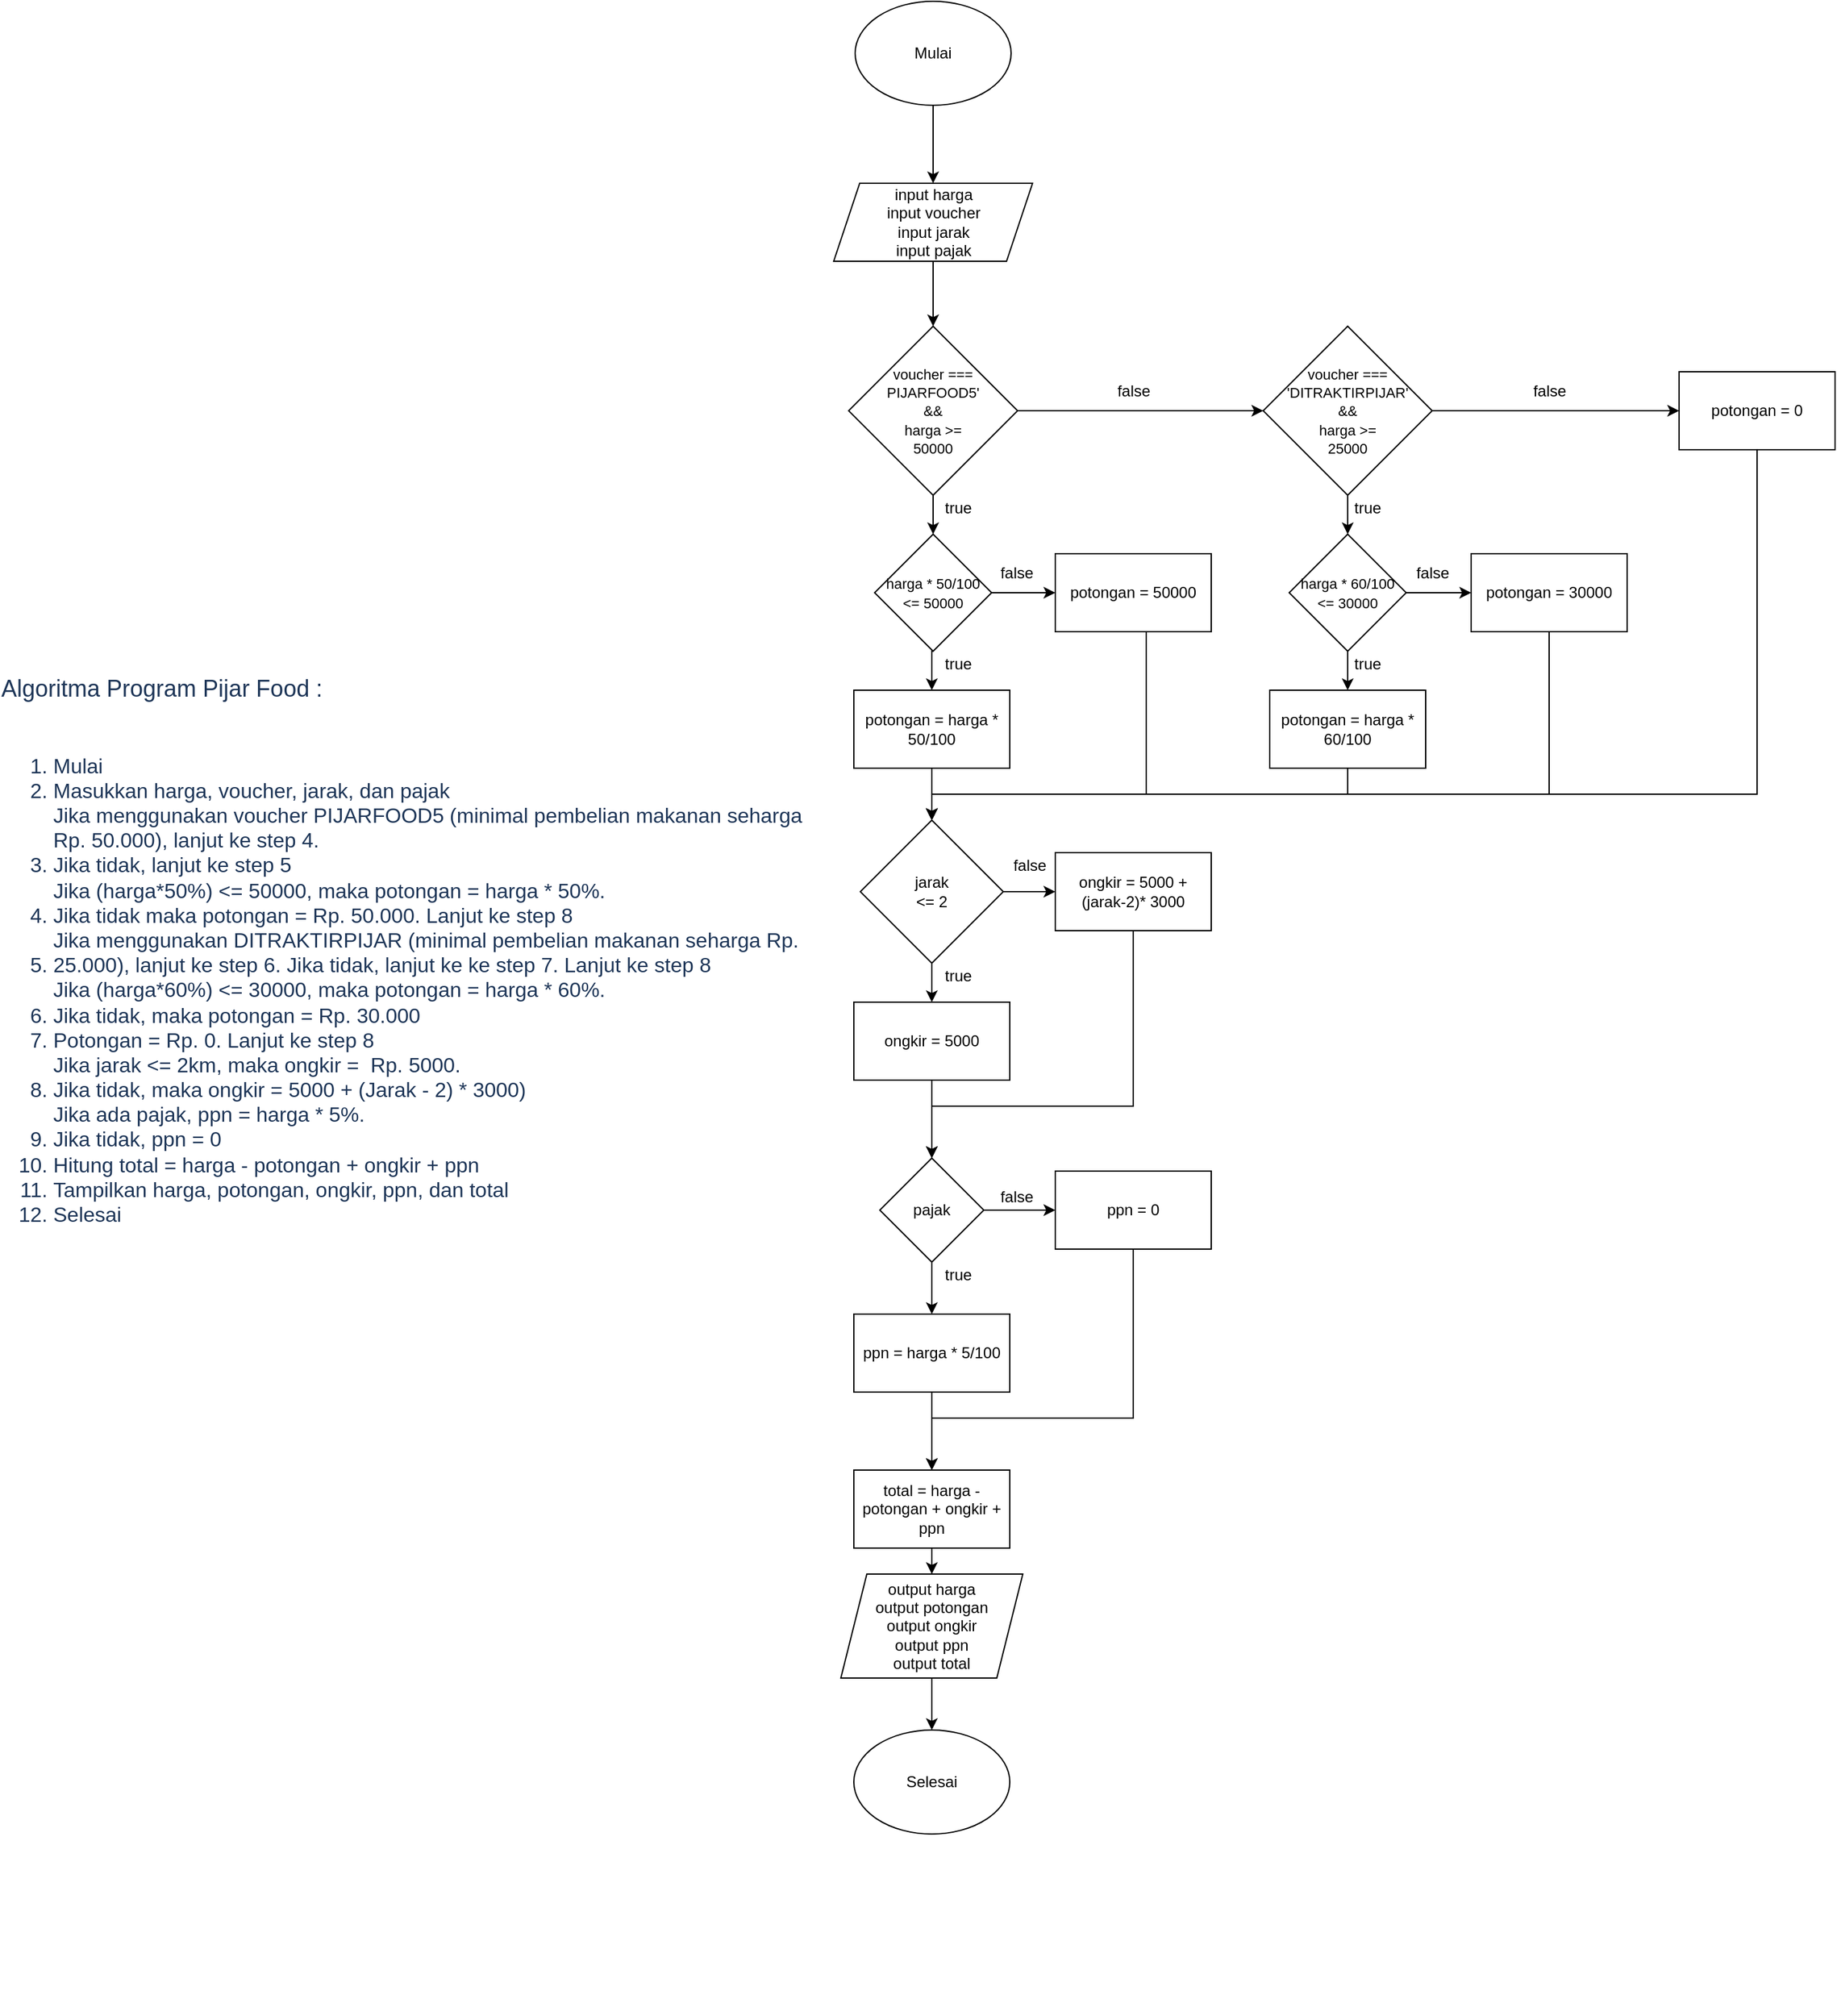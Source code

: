 <mxfile version="17.4.3" type="device"><diagram id="ayNx-qHVE-91CDlAzlWr" name="Page-1"><mxGraphModel dx="1422" dy="1585" grid="1" gridSize="10" guides="1" tooltips="1" connect="1" arrows="1" fold="1" page="1" pageScale="1" pageWidth="1169" pageHeight="827" math="0" shadow="0"><root><mxCell id="0"/><mxCell id="1" parent="0"/><mxCell id="_VPpCCo35sZyJUc69u5X-4" style="edgeStyle=orthogonalEdgeStyle;rounded=0;orthogonalLoop=1;jettySize=auto;html=1;exitX=0.5;exitY=1;exitDx=0;exitDy=0;labelBackgroundColor=#F1FAEE;fontColor=#1D3557;shadow=0;" edge="1" parent="1" source="_VPpCCo35sZyJUc69u5X-5" target="_VPpCCo35sZyJUc69u5X-8"><mxGeometry relative="1" as="geometry"/></mxCell><mxCell id="_VPpCCo35sZyJUc69u5X-5" value="input harga&lt;br&gt;input voucher&lt;br&gt;input jarak&lt;br&gt;input pajak" style="shape=parallelogram;perimeter=parallelogramPerimeter;whiteSpace=wrap;html=1;fixedSize=1;shadow=0;" vertex="1" parent="1"><mxGeometry x="751.5" y="-130" width="153" height="60" as="geometry"/></mxCell><mxCell id="_VPpCCo35sZyJUc69u5X-6" style="edgeStyle=orthogonalEdgeStyle;rounded=0;orthogonalLoop=1;jettySize=auto;html=1;exitX=0.5;exitY=1;exitDx=0;exitDy=0;labelBackgroundColor=#F1FAEE;fontColor=#1D3557;shadow=0;" edge="1" parent="1" source="_VPpCCo35sZyJUc69u5X-8" target="_VPpCCo35sZyJUc69u5X-11"><mxGeometry relative="1" as="geometry"/></mxCell><mxCell id="_VPpCCo35sZyJUc69u5X-7" style="edgeStyle=orthogonalEdgeStyle;rounded=0;orthogonalLoop=1;jettySize=auto;html=1;exitX=1;exitY=0.5;exitDx=0;exitDy=0;entryX=0;entryY=0.5;entryDx=0;entryDy=0;labelBackgroundColor=#F1FAEE;fontColor=#1D3557;shadow=0;" edge="1" parent="1" source="_VPpCCo35sZyJUc69u5X-8" target="_VPpCCo35sZyJUc69u5X-18"><mxGeometry relative="1" as="geometry"/></mxCell><mxCell id="_VPpCCo35sZyJUc69u5X-8" value="&lt;font style=&quot;font-size: 11px&quot;&gt;voucher ===&lt;br&gt;PIJARFOOD5'&lt;br&gt;&amp;amp;&amp;amp;&lt;br&gt;harga &amp;gt;=&lt;br&gt;50000&lt;/font&gt;" style="rhombus;whiteSpace=wrap;html=1;shadow=0;" vertex="1" parent="1"><mxGeometry x="763" y="-20" width="130" height="130" as="geometry"/></mxCell><mxCell id="_VPpCCo35sZyJUc69u5X-9" style="edgeStyle=orthogonalEdgeStyle;rounded=0;orthogonalLoop=1;jettySize=auto;html=1;exitX=0.5;exitY=1;exitDx=0;exitDy=0;entryX=0.5;entryY=0;entryDx=0;entryDy=0;labelBackgroundColor=#F1FAEE;fontColor=#1D3557;shadow=0;" edge="1" parent="1" source="_VPpCCo35sZyJUc69u5X-11" target="_VPpCCo35sZyJUc69u5X-13"><mxGeometry relative="1" as="geometry"/></mxCell><mxCell id="_VPpCCo35sZyJUc69u5X-10" style="edgeStyle=orthogonalEdgeStyle;rounded=0;orthogonalLoop=1;jettySize=auto;html=1;exitX=1;exitY=0.5;exitDx=0;exitDy=0;labelBackgroundColor=#F1FAEE;fontColor=#1D3557;shadow=0;" edge="1" parent="1" source="_VPpCCo35sZyJUc69u5X-11" target="_VPpCCo35sZyJUc69u5X-15"><mxGeometry relative="1" as="geometry"/></mxCell><mxCell id="_VPpCCo35sZyJUc69u5X-11" value="&lt;font style=&quot;font-size: 11px&quot;&gt;harga * 50/100 &amp;lt;= 50000&lt;/font&gt;" style="rhombus;whiteSpace=wrap;html=1;shadow=0;" vertex="1" parent="1"><mxGeometry x="783" y="140" width="90" height="90" as="geometry"/></mxCell><mxCell id="_VPpCCo35sZyJUc69u5X-12" style="edgeStyle=orthogonalEdgeStyle;rounded=0;orthogonalLoop=1;jettySize=auto;html=1;exitX=0.5;exitY=1;exitDx=0;exitDy=0;entryX=0.5;entryY=0;entryDx=0;entryDy=0;labelBackgroundColor=#F1FAEE;fontColor=#1D3557;shadow=0;" edge="1" parent="1" source="_VPpCCo35sZyJUc69u5X-13" target="_VPpCCo35sZyJUc69u5X-37"><mxGeometry relative="1" as="geometry"/></mxCell><mxCell id="_VPpCCo35sZyJUc69u5X-13" value="potongan = harga * 50/100" style="whiteSpace=wrap;html=1;rounded=0;shadow=0;" vertex="1" parent="1"><mxGeometry x="767" y="260" width="120" height="60" as="geometry"/></mxCell><mxCell id="_VPpCCo35sZyJUc69u5X-14" style="edgeStyle=orthogonalEdgeStyle;rounded=0;orthogonalLoop=1;jettySize=auto;html=1;exitX=0.5;exitY=1;exitDx=0;exitDy=0;labelBackgroundColor=#F1FAEE;fontColor=#1D3557;shadow=0;" edge="1" parent="1" source="_VPpCCo35sZyJUc69u5X-15" target="_VPpCCo35sZyJUc69u5X-37"><mxGeometry relative="1" as="geometry"><Array as="points"><mxPoint x="992" y="340"/><mxPoint x="827" y="340"/></Array></mxGeometry></mxCell><mxCell id="_VPpCCo35sZyJUc69u5X-15" value="potongan = 50000" style="whiteSpace=wrap;html=1;rounded=0;shadow=0;" vertex="1" parent="1"><mxGeometry x="922" y="155" width="120" height="60" as="geometry"/></mxCell><mxCell id="_VPpCCo35sZyJUc69u5X-16" style="edgeStyle=orthogonalEdgeStyle;rounded=0;orthogonalLoop=1;jettySize=auto;html=1;exitX=0.5;exitY=1;exitDx=0;exitDy=0;entryX=0.5;entryY=0;entryDx=0;entryDy=0;labelBackgroundColor=#F1FAEE;fontColor=#1D3557;shadow=0;" edge="1" parent="1" source="_VPpCCo35sZyJUc69u5X-18" target="_VPpCCo35sZyJUc69u5X-21"><mxGeometry relative="1" as="geometry"/></mxCell><mxCell id="_VPpCCo35sZyJUc69u5X-17" style="edgeStyle=orthogonalEdgeStyle;rounded=0;orthogonalLoop=1;jettySize=auto;html=1;exitX=1;exitY=0.5;exitDx=0;exitDy=0;labelBackgroundColor=#F1FAEE;fontColor=#1D3557;shadow=0;" edge="1" parent="1" source="_VPpCCo35sZyJUc69u5X-18" target="_VPpCCo35sZyJUc69u5X-33"><mxGeometry relative="1" as="geometry"/></mxCell><mxCell id="_VPpCCo35sZyJUc69u5X-18" value="&lt;font style=&quot;font-size: 11px&quot;&gt;voucher ===&lt;br&gt;'DITRAKTIRPIJAR'&lt;br&gt;&amp;amp;&amp;amp;&lt;br&gt;harga &amp;gt;=&lt;br&gt;25000&lt;/font&gt;" style="rhombus;whiteSpace=wrap;html=1;shadow=0;" vertex="1" parent="1"><mxGeometry x="1082" y="-20" width="130" height="130" as="geometry"/></mxCell><mxCell id="_VPpCCo35sZyJUc69u5X-19" style="edgeStyle=orthogonalEdgeStyle;rounded=0;orthogonalLoop=1;jettySize=auto;html=1;exitX=0.5;exitY=1;exitDx=0;exitDy=0;entryX=0.5;entryY=0;entryDx=0;entryDy=0;labelBackgroundColor=#F1FAEE;fontColor=#1D3557;shadow=0;" edge="1" parent="1" source="_VPpCCo35sZyJUc69u5X-21" target="_VPpCCo35sZyJUc69u5X-23"><mxGeometry relative="1" as="geometry"/></mxCell><mxCell id="_VPpCCo35sZyJUc69u5X-20" style="edgeStyle=orthogonalEdgeStyle;rounded=0;orthogonalLoop=1;jettySize=auto;html=1;exitX=1;exitY=0.5;exitDx=0;exitDy=0;labelBackgroundColor=#F1FAEE;fontColor=#1D3557;shadow=0;" edge="1" parent="1" source="_VPpCCo35sZyJUc69u5X-21" target="_VPpCCo35sZyJUc69u5X-25"><mxGeometry relative="1" as="geometry"/></mxCell><mxCell id="_VPpCCo35sZyJUc69u5X-21" value="&lt;font style=&quot;font-size: 11px&quot;&gt;harga * 60/100 &amp;lt;= 30000&lt;/font&gt;" style="rhombus;whiteSpace=wrap;html=1;shadow=0;" vertex="1" parent="1"><mxGeometry x="1102" y="140" width="90" height="90" as="geometry"/></mxCell><mxCell id="_VPpCCo35sZyJUc69u5X-22" style="edgeStyle=orthogonalEdgeStyle;rounded=0;orthogonalLoop=1;jettySize=auto;html=1;exitX=0.5;exitY=1;exitDx=0;exitDy=0;labelBackgroundColor=#F1FAEE;fontColor=#1D3557;shadow=0;" edge="1" parent="1" source="_VPpCCo35sZyJUc69u5X-23" target="_VPpCCo35sZyJUc69u5X-37"><mxGeometry relative="1" as="geometry"/></mxCell><mxCell id="_VPpCCo35sZyJUc69u5X-23" value="potongan = harga * 60/100" style="whiteSpace=wrap;html=1;rounded=0;shadow=0;" vertex="1" parent="1"><mxGeometry x="1087" y="260" width="120" height="60" as="geometry"/></mxCell><mxCell id="_VPpCCo35sZyJUc69u5X-24" style="edgeStyle=orthogonalEdgeStyle;rounded=0;orthogonalLoop=1;jettySize=auto;html=1;exitX=0.5;exitY=1;exitDx=0;exitDy=0;labelBackgroundColor=#F1FAEE;fontColor=#1D3557;shadow=0;" edge="1" parent="1" source="_VPpCCo35sZyJUc69u5X-25" target="_VPpCCo35sZyJUc69u5X-37"><mxGeometry relative="1" as="geometry"><Array as="points"><mxPoint x="1302" y="340"/><mxPoint x="827" y="340"/></Array></mxGeometry></mxCell><mxCell id="_VPpCCo35sZyJUc69u5X-25" value="potongan = 30000" style="whiteSpace=wrap;html=1;rounded=0;shadow=0;" vertex="1" parent="1"><mxGeometry x="1242" y="155" width="120" height="60" as="geometry"/></mxCell><mxCell id="_VPpCCo35sZyJUc69u5X-26" value="true" style="text;html=1;align=center;verticalAlign=middle;resizable=0;points=[];autosize=1;shadow=0;" vertex="1" parent="1"><mxGeometry x="827" y="110" width="40" height="20" as="geometry"/></mxCell><mxCell id="_VPpCCo35sZyJUc69u5X-27" value="true" style="text;html=1;align=center;verticalAlign=middle;resizable=0;points=[];autosize=1;shadow=0;" vertex="1" parent="1"><mxGeometry x="827" y="230" width="40" height="20" as="geometry"/></mxCell><mxCell id="_VPpCCo35sZyJUc69u5X-28" value="false" style="text;html=1;align=center;verticalAlign=middle;resizable=0;points=[];autosize=1;shadow=0;" vertex="1" parent="1"><mxGeometry x="962" y="20" width="40" height="20" as="geometry"/></mxCell><mxCell id="_VPpCCo35sZyJUc69u5X-29" value="false" style="text;html=1;align=center;verticalAlign=middle;resizable=0;points=[];autosize=1;shadow=0;" vertex="1" parent="1"><mxGeometry x="872" y="160" width="40" height="20" as="geometry"/></mxCell><mxCell id="_VPpCCo35sZyJUc69u5X-30" value="true" style="text;html=1;align=center;verticalAlign=middle;resizable=0;points=[];autosize=1;shadow=0;" vertex="1" parent="1"><mxGeometry x="1142" y="110" width="40" height="20" as="geometry"/></mxCell><mxCell id="_VPpCCo35sZyJUc69u5X-31" value="true" style="text;html=1;align=center;verticalAlign=middle;resizable=0;points=[];autosize=1;shadow=0;" vertex="1" parent="1"><mxGeometry x="1142" y="230" width="40" height="20" as="geometry"/></mxCell><mxCell id="_VPpCCo35sZyJUc69u5X-32" style="edgeStyle=orthogonalEdgeStyle;rounded=0;orthogonalLoop=1;jettySize=auto;html=1;exitX=0.5;exitY=1;exitDx=0;exitDy=0;entryX=0.5;entryY=0;entryDx=0;entryDy=0;labelBackgroundColor=#F1FAEE;fontColor=#1D3557;shadow=0;" edge="1" parent="1" source="_VPpCCo35sZyJUc69u5X-33" target="_VPpCCo35sZyJUc69u5X-37"><mxGeometry relative="1" as="geometry"><Array as="points"><mxPoint x="1462" y="340"/><mxPoint x="827" y="340"/></Array></mxGeometry></mxCell><mxCell id="_VPpCCo35sZyJUc69u5X-33" value="potongan = 0" style="whiteSpace=wrap;html=1;rounded=0;shadow=0;" vertex="1" parent="1"><mxGeometry x="1402" y="15" width="120" height="60" as="geometry"/></mxCell><mxCell id="_VPpCCo35sZyJUc69u5X-34" value="false" style="text;html=1;align=center;verticalAlign=middle;resizable=0;points=[];autosize=1;shadow=0;" vertex="1" parent="1"><mxGeometry x="1282" y="20" width="40" height="20" as="geometry"/></mxCell><mxCell id="_VPpCCo35sZyJUc69u5X-35" style="edgeStyle=orthogonalEdgeStyle;rounded=0;orthogonalLoop=1;jettySize=auto;html=1;exitX=0.5;exitY=1;exitDx=0;exitDy=0;entryX=0.5;entryY=0;entryDx=0;entryDy=0;labelBackgroundColor=#F1FAEE;fontColor=#1D3557;shadow=0;" edge="1" parent="1" source="_VPpCCo35sZyJUc69u5X-37" target="_VPpCCo35sZyJUc69u5X-39"><mxGeometry relative="1" as="geometry"/></mxCell><mxCell id="_VPpCCo35sZyJUc69u5X-36" style="edgeStyle=orthogonalEdgeStyle;rounded=0;orthogonalLoop=1;jettySize=auto;html=1;exitX=1;exitY=0.5;exitDx=0;exitDy=0;entryX=0;entryY=0.5;entryDx=0;entryDy=0;labelBackgroundColor=#F1FAEE;fontColor=#1D3557;shadow=0;" edge="1" parent="1" source="_VPpCCo35sZyJUc69u5X-37" target="_VPpCCo35sZyJUc69u5X-43"><mxGeometry relative="1" as="geometry"/></mxCell><mxCell id="_VPpCCo35sZyJUc69u5X-37" value="jarak&lt;br&gt;&amp;lt;= 2" style="rhombus;whiteSpace=wrap;html=1;rounded=0;sketch=0;shadow=0;" vertex="1" parent="1"><mxGeometry x="772" y="360" width="110" height="110" as="geometry"/></mxCell><mxCell id="_VPpCCo35sZyJUc69u5X-38" style="edgeStyle=orthogonalEdgeStyle;rounded=0;orthogonalLoop=1;jettySize=auto;html=1;exitX=0.5;exitY=1;exitDx=0;exitDy=0;labelBackgroundColor=#F1FAEE;fontColor=#1D3557;shadow=0;" edge="1" parent="1" source="_VPpCCo35sZyJUc69u5X-39" target="_VPpCCo35sZyJUc69u5X-47"><mxGeometry relative="1" as="geometry"/></mxCell><mxCell id="_VPpCCo35sZyJUc69u5X-39" value="ongkir = 5000" style="rounded=0;whiteSpace=wrap;html=1;sketch=0;shadow=0;" vertex="1" parent="1"><mxGeometry x="767" y="500" width="120" height="60" as="geometry"/></mxCell><mxCell id="_VPpCCo35sZyJUc69u5X-40" value="true" style="text;html=1;align=center;verticalAlign=middle;resizable=0;points=[];autosize=1;shadow=0;" vertex="1" parent="1"><mxGeometry x="827" y="470" width="40" height="20" as="geometry"/></mxCell><mxCell id="_VPpCCo35sZyJUc69u5X-41" value="false" style="text;html=1;align=center;verticalAlign=middle;resizable=0;points=[];autosize=1;shadow=0;" vertex="1" parent="1"><mxGeometry x="1192" y="160" width="40" height="20" as="geometry"/></mxCell><mxCell id="_VPpCCo35sZyJUc69u5X-42" style="edgeStyle=orthogonalEdgeStyle;rounded=0;orthogonalLoop=1;jettySize=auto;html=1;exitX=0.5;exitY=1;exitDx=0;exitDy=0;entryX=0.5;entryY=0;entryDx=0;entryDy=0;labelBackgroundColor=#F1FAEE;fontColor=#1D3557;shadow=0;" edge="1" parent="1" source="_VPpCCo35sZyJUc69u5X-43" target="_VPpCCo35sZyJUc69u5X-47"><mxGeometry relative="1" as="geometry"><Array as="points"><mxPoint x="982" y="580"/></Array></mxGeometry></mxCell><mxCell id="_VPpCCo35sZyJUc69u5X-43" value="ongkir = 5000 + (jarak-2)* 3000" style="rounded=0;whiteSpace=wrap;html=1;sketch=0;shadow=0;" vertex="1" parent="1"><mxGeometry x="922" y="385" width="120" height="60" as="geometry"/></mxCell><mxCell id="_VPpCCo35sZyJUc69u5X-44" value="false" style="text;html=1;align=center;verticalAlign=middle;resizable=0;points=[];autosize=1;shadow=0;" vertex="1" parent="1"><mxGeometry x="882" y="385" width="40" height="20" as="geometry"/></mxCell><mxCell id="_VPpCCo35sZyJUc69u5X-45" style="edgeStyle=orthogonalEdgeStyle;rounded=0;orthogonalLoop=1;jettySize=auto;html=1;exitX=0.5;exitY=1;exitDx=0;exitDy=0;labelBackgroundColor=#F1FAEE;fontColor=#1D3557;shadow=0;" edge="1" parent="1" source="_VPpCCo35sZyJUc69u5X-47" target="_VPpCCo35sZyJUc69u5X-49"><mxGeometry relative="1" as="geometry"/></mxCell><mxCell id="_VPpCCo35sZyJUc69u5X-46" style="edgeStyle=orthogonalEdgeStyle;rounded=0;orthogonalLoop=1;jettySize=auto;html=1;exitX=1;exitY=0.5;exitDx=0;exitDy=0;entryX=0;entryY=0.5;entryDx=0;entryDy=0;labelBackgroundColor=#F1FAEE;fontColor=#1D3557;shadow=0;" edge="1" parent="1" source="_VPpCCo35sZyJUc69u5X-47" target="_VPpCCo35sZyJUc69u5X-52"><mxGeometry relative="1" as="geometry"/></mxCell><mxCell id="_VPpCCo35sZyJUc69u5X-47" value="pajak" style="rhombus;whiteSpace=wrap;html=1;rounded=0;sketch=0;shadow=0;" vertex="1" parent="1"><mxGeometry x="787" y="620" width="80" height="80" as="geometry"/></mxCell><mxCell id="_VPpCCo35sZyJUc69u5X-48" style="edgeStyle=orthogonalEdgeStyle;rounded=0;orthogonalLoop=1;jettySize=auto;html=1;exitX=0.5;exitY=1;exitDx=0;exitDy=0;entryX=0.5;entryY=0;entryDx=0;entryDy=0;labelBackgroundColor=#F1FAEE;fontColor=#1D3557;shadow=0;" edge="1" parent="1" source="_VPpCCo35sZyJUc69u5X-49" target="_VPpCCo35sZyJUc69u5X-55"><mxGeometry relative="1" as="geometry"/></mxCell><mxCell id="_VPpCCo35sZyJUc69u5X-49" value="ppn = harga * 5/100" style="rounded=0;whiteSpace=wrap;html=1;sketch=0;shadow=0;" vertex="1" parent="1"><mxGeometry x="767" y="740" width="120" height="60" as="geometry"/></mxCell><mxCell id="_VPpCCo35sZyJUc69u5X-50" value="true" style="text;html=1;align=center;verticalAlign=middle;resizable=0;points=[];autosize=1;shadow=0;" vertex="1" parent="1"><mxGeometry x="827" y="700" width="40" height="20" as="geometry"/></mxCell><mxCell id="_VPpCCo35sZyJUc69u5X-51" style="edgeStyle=orthogonalEdgeStyle;rounded=0;orthogonalLoop=1;jettySize=auto;html=1;exitX=0.5;exitY=1;exitDx=0;exitDy=0;labelBackgroundColor=#F1FAEE;fontColor=#1D3557;shadow=0;" edge="1" parent="1" source="_VPpCCo35sZyJUc69u5X-52" target="_VPpCCo35sZyJUc69u5X-55"><mxGeometry relative="1" as="geometry"><Array as="points"><mxPoint x="982" y="820"/></Array></mxGeometry></mxCell><mxCell id="_VPpCCo35sZyJUc69u5X-52" value="ppn = 0" style="rounded=0;whiteSpace=wrap;html=1;sketch=0;shadow=0;" vertex="1" parent="1"><mxGeometry x="922" y="630" width="120" height="60" as="geometry"/></mxCell><mxCell id="_VPpCCo35sZyJUc69u5X-53" value="false" style="text;html=1;align=center;verticalAlign=middle;resizable=0;points=[];autosize=1;shadow=0;" vertex="1" parent="1"><mxGeometry x="872" y="640" width="40" height="20" as="geometry"/></mxCell><mxCell id="_VPpCCo35sZyJUc69u5X-54" style="edgeStyle=orthogonalEdgeStyle;rounded=0;orthogonalLoop=1;jettySize=auto;html=1;exitX=0.5;exitY=1;exitDx=0;exitDy=0;labelBackgroundColor=#F1FAEE;fontColor=#1D3557;shadow=0;" edge="1" parent="1" source="_VPpCCo35sZyJUc69u5X-55" target="_VPpCCo35sZyJUc69u5X-57"><mxGeometry relative="1" as="geometry"/></mxCell><mxCell id="_VPpCCo35sZyJUc69u5X-55" value="total = harga - potongan + ongkir + ppn" style="rounded=0;whiteSpace=wrap;html=1;sketch=0;shadow=0;" vertex="1" parent="1"><mxGeometry x="767" y="860" width="120" height="60" as="geometry"/></mxCell><mxCell id="_VPpCCo35sZyJUc69u5X-56" style="edgeStyle=orthogonalEdgeStyle;rounded=0;orthogonalLoop=1;jettySize=auto;html=1;exitX=0.5;exitY=1;exitDx=0;exitDy=0;labelBackgroundColor=#F1FAEE;fontColor=#1D3557;shadow=0;" edge="1" parent="1" source="_VPpCCo35sZyJUc69u5X-57"><mxGeometry relative="1" as="geometry"><mxPoint x="827" y="1060" as="targetPoint"/></mxGeometry></mxCell><mxCell id="_VPpCCo35sZyJUc69u5X-57" value="output harga&lt;br&gt;output potongan&lt;br&gt;output ongkir&lt;br&gt;output ppn&lt;br&gt;output total" style="shape=parallelogram;perimeter=parallelogramPerimeter;whiteSpace=wrap;html=1;fixedSize=1;rounded=0;sketch=0;shadow=0;" vertex="1" parent="1"><mxGeometry x="757" y="940" width="140" height="80" as="geometry"/></mxCell><mxCell id="_VPpCCo35sZyJUc69u5X-59" value="&lt;font&gt;&lt;br&gt;&lt;/font&gt;" style="text;html=1;align=left;verticalAlign=middle;resizable=0;points=[];autosize=1;fontColor=#1D3557;shadow=1;" vertex="1" parent="1"><mxGeometry x="460" y="1252" width="20" height="20" as="geometry"/></mxCell><mxCell id="_VPpCCo35sZyJUc69u5X-60" value="&lt;div style=&quot;text-align: left ; font-size: 18px&quot;&gt;&lt;span&gt;&lt;font style=&quot;font-size: 18px&quot;&gt;Algoritma Program Pijar Food :&lt;/font&gt;&lt;/span&gt;&lt;/div&gt;&lt;div style=&quot;text-align: left ; font-size: 18px&quot;&gt;&lt;span&gt;&lt;font style=&quot;font-size: 18px&quot;&gt;&lt;br&gt;&lt;/font&gt;&lt;/span&gt;&lt;/div&gt;&lt;font style=&quot;font-size: 16px&quot;&gt;&lt;div style=&quot;text-align: left&quot;&gt;&lt;ol&gt;&lt;li&gt;&lt;font style=&quot;font-size: 16px&quot;&gt;&lt;div style=&quot;text-align: left&quot;&gt;Mulai&lt;/div&gt;&lt;/font&gt;&lt;/li&gt;&lt;li&gt;&lt;font style=&quot;font-size: 16px&quot;&gt;&lt;div style=&quot;text-align: left&quot;&gt;&lt;span&gt;Masukkan harga, voucher, jarak, dan pajak&lt;/span&gt;&lt;/div&gt;&lt;/font&gt;&lt;/li&gt;&lt;li&gt;&lt;font style=&quot;font-size: 16px&quot;&gt;&lt;div style=&quot;text-align: left&quot;&gt;&lt;span&gt;Jika menggunakan voucher PIJARFOOD5 (minimal pembelian makanan seharga Rp. 50.000),&amp;nbsp;&lt;/span&gt;&lt;span&gt;lanjut ke step 4. &lt;br&gt;Jika tidak, lanjut ke step 5&lt;/span&gt;&lt;/div&gt;&lt;/font&gt;&lt;/li&gt;&lt;li&gt;&lt;font style=&quot;font-size: 16px&quot;&gt;&lt;div style=&quot;text-align: left&quot;&gt;&lt;span&gt;Jika (harga*50%) &amp;lt;= 50000, maka potongan = harga * 50%.&lt;br&gt;&lt;/span&gt;&lt;span&gt;Jika tidak maka potongan = Rp. 50.000. Lanjut ke step 8&lt;/span&gt;&lt;/div&gt;&lt;/font&gt;&lt;/li&gt;&lt;li&gt;&lt;font style=&quot;font-size: 16px&quot;&gt;&lt;div style=&quot;text-align: left&quot;&gt;&lt;span&gt;Jika menggunakan DITRAKTIRPIJAR (minimal pembelian makanan seharga Rp. 25.000),&amp;nbsp;&lt;/span&gt;&lt;span&gt;lanjut ke step 6. Jika tidak, lanjut ke ke step 7. Lanjut ke step 8&lt;/span&gt;&lt;/div&gt;&lt;/font&gt;&lt;/li&gt;&lt;li&gt;&lt;font style=&quot;font-size: 16px&quot;&gt;&lt;div style=&quot;text-align: left&quot;&gt;&lt;span&gt;Jika (harga*60%) &amp;lt;= 30000, maka potongan = harga * 60%.&lt;br&gt;&lt;/span&gt;&lt;span&gt;Jika tidak, maka potongan = Rp. 30.000&lt;/span&gt;&lt;/div&gt;&lt;/font&gt;&lt;/li&gt;&lt;li&gt;&lt;font style=&quot;font-size: 16px&quot;&gt;&lt;div style=&quot;text-align: left&quot;&gt;&lt;span&gt;Potongan = Rp. 0. Lanjut ke step 8&lt;/span&gt;&lt;/div&gt;&lt;/font&gt;&lt;/li&gt;&lt;li&gt;&lt;font style=&quot;font-size: 16px&quot;&gt;&lt;div style=&quot;text-align: left&quot;&gt;&lt;span&gt;Jika jarak &amp;lt;= 2km, maka ongkir =&amp;nbsp; Rp. 5000.&amp;nbsp;&lt;br&gt;&lt;/span&gt;&lt;span&gt;Jika tidak, maka ongkir = 5000 + (Jarak - 2) * 3000)&lt;/span&gt;&lt;/div&gt;&lt;/font&gt;&lt;/li&gt;&lt;li&gt;&lt;font style=&quot;font-size: 16px&quot;&gt;&lt;div style=&quot;text-align: left&quot;&gt;&lt;span&gt;Jika ada pajak, ppn = harga * 5%.&lt;br&gt;&lt;/span&gt;&lt;span&gt;Jika tidak, ppn = 0&lt;/span&gt;&lt;/div&gt;&lt;/font&gt;&lt;/li&gt;&lt;li&gt;&lt;font style=&quot;font-size: 16px&quot;&gt;&lt;div style=&quot;text-align: left&quot;&gt;&lt;span&gt;Hitung total = harga - potongan + ongkir + ppn&lt;/span&gt;&lt;/div&gt;&lt;/font&gt;&lt;/li&gt;&lt;li&gt;&lt;font style=&quot;font-size: 16px&quot;&gt;&lt;div style=&quot;text-align: left&quot;&gt;&lt;span&gt;Tampilkan harga, potongan, ongkir, ppn, dan total&lt;/span&gt;&lt;/div&gt;&lt;/font&gt;&lt;/li&gt;&lt;li&gt;&lt;div style=&quot;text-align: left&quot;&gt;&lt;span&gt;Selesai&lt;/span&gt;&lt;/div&gt;&lt;/li&gt;&lt;/ol&gt;&lt;/div&gt;&lt;/font&gt;&lt;font style=&quot;font-size: 16px&quot;&gt;&lt;div style=&quot;text-align: left&quot;&gt;&lt;font face=&quot;helvetica&quot; style=&quot;font-size: 16px&quot;&gt;&lt;br&gt;&lt;/font&gt;&lt;/div&gt;&lt;div style=&quot;font-size: 18px ; text-align: left&quot;&gt;&lt;font style=&quot;font-size: 18px&quot;&gt;&lt;br&gt;&lt;/font&gt;&lt;/div&gt;&lt;div style=&quot;font-size: 18px ; text-align: left&quot;&gt;&lt;br&gt;&lt;/div&gt;&lt;/font&gt;" style="text;html=1;strokeColor=none;fillColor=none;align=center;verticalAlign=middle;whiteSpace=wrap;rounded=0;sketch=0;fontColor=#1D3557;" vertex="1" parent="1"><mxGeometry x="110" y="-180" width="640" height="1360" as="geometry"/></mxCell><mxCell id="_VPpCCo35sZyJUc69u5X-65" style="edgeStyle=orthogonalEdgeStyle;rounded=0;orthogonalLoop=1;jettySize=auto;html=1;shadow=0;fontSize=12;strokeColor=default;" edge="1" parent="1" source="_VPpCCo35sZyJUc69u5X-62" target="_VPpCCo35sZyJUc69u5X-5"><mxGeometry relative="1" as="geometry"/></mxCell><mxCell id="_VPpCCo35sZyJUc69u5X-62" value="Mulai" style="ellipse;whiteSpace=wrap;html=1;shadow=0;fontSize=12;strokeColor=default;" vertex="1" parent="1"><mxGeometry x="768" y="-270" width="120" height="80" as="geometry"/></mxCell><mxCell id="_VPpCCo35sZyJUc69u5X-64" value="Selesai" style="ellipse;whiteSpace=wrap;html=1;shadow=0;fontSize=12;strokeColor=default;" vertex="1" parent="1"><mxGeometry x="767" y="1060" width="120" height="80" as="geometry"/></mxCell></root></mxGraphModel></diagram></mxfile>